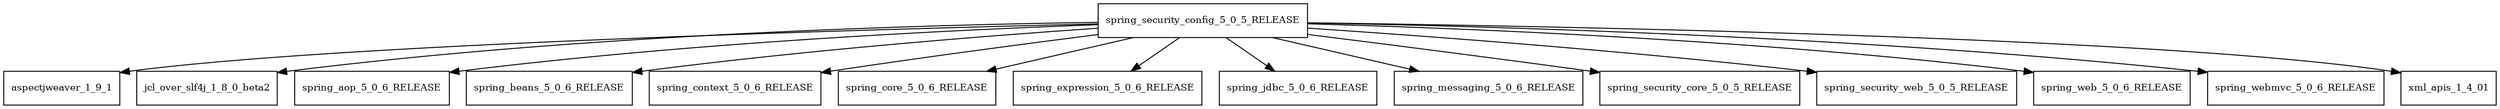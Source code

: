digraph spring_security_config_5_0_5_RELEASE_dependencies {
  node [shape = box, fontsize=10.0];
  spring_security_config_5_0_5_RELEASE -> aspectjweaver_1_9_1;
  spring_security_config_5_0_5_RELEASE -> jcl_over_slf4j_1_8_0_beta2;
  spring_security_config_5_0_5_RELEASE -> spring_aop_5_0_6_RELEASE;
  spring_security_config_5_0_5_RELEASE -> spring_beans_5_0_6_RELEASE;
  spring_security_config_5_0_5_RELEASE -> spring_context_5_0_6_RELEASE;
  spring_security_config_5_0_5_RELEASE -> spring_core_5_0_6_RELEASE;
  spring_security_config_5_0_5_RELEASE -> spring_expression_5_0_6_RELEASE;
  spring_security_config_5_0_5_RELEASE -> spring_jdbc_5_0_6_RELEASE;
  spring_security_config_5_0_5_RELEASE -> spring_messaging_5_0_6_RELEASE;
  spring_security_config_5_0_5_RELEASE -> spring_security_core_5_0_5_RELEASE;
  spring_security_config_5_0_5_RELEASE -> spring_security_web_5_0_5_RELEASE;
  spring_security_config_5_0_5_RELEASE -> spring_web_5_0_6_RELEASE;
  spring_security_config_5_0_5_RELEASE -> spring_webmvc_5_0_6_RELEASE;
  spring_security_config_5_0_5_RELEASE -> xml_apis_1_4_01;
}
